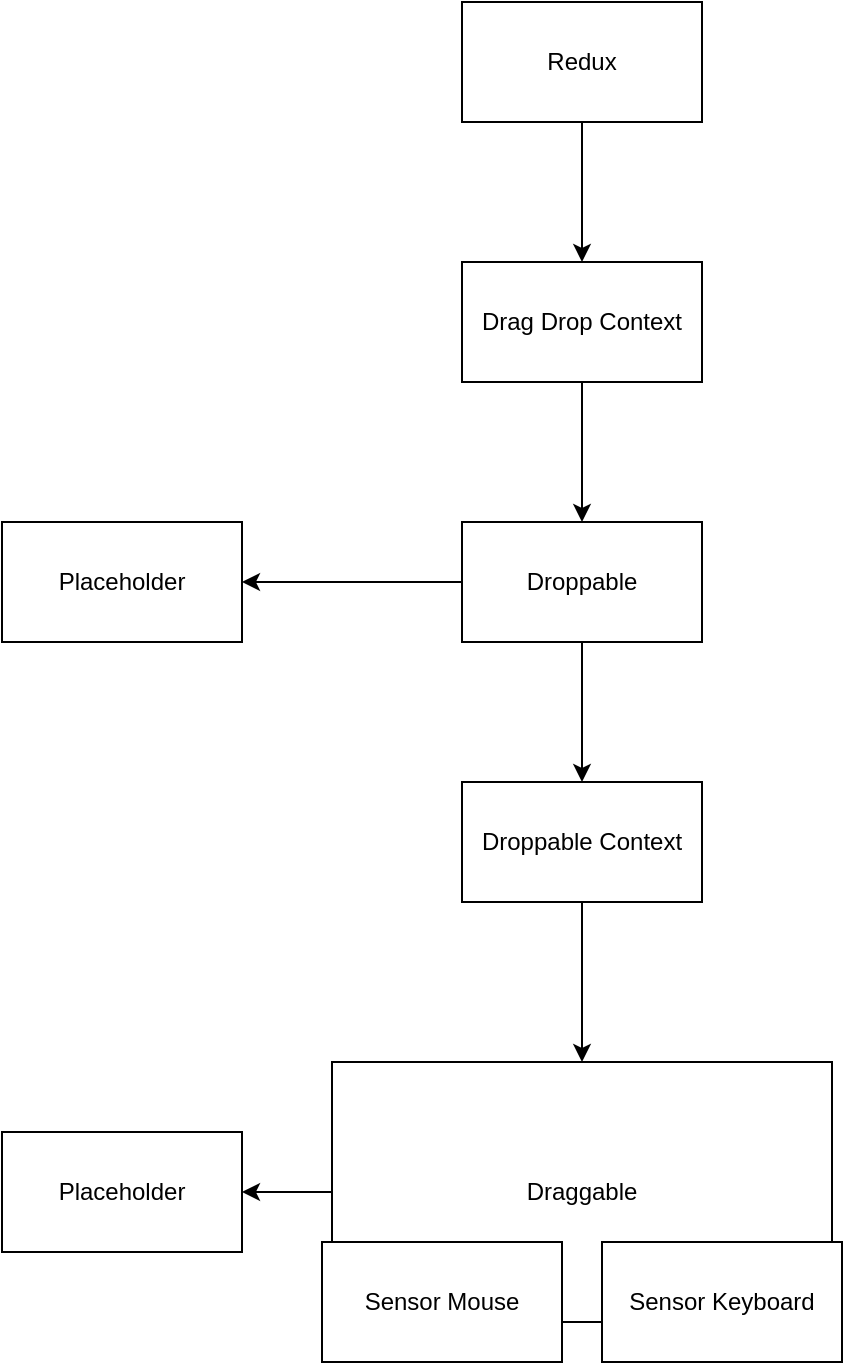 <mxfile version="23.1.6" type="device">
  <diagram name="Page-1" id="IHNb5SA6H4IKDgh-Pkjv">
    <mxGraphModel dx="1426" dy="1885" grid="1" gridSize="10" guides="1" tooltips="1" connect="1" arrows="1" fold="1" page="1" pageScale="1" pageWidth="850" pageHeight="1100" math="0" shadow="0">
      <root>
        <mxCell id="0" />
        <mxCell id="1" parent="0" />
        <mxCell id="UtOCRVMRBtRW9U2B3dOC-17" style="edgeStyle=orthogonalEdgeStyle;rounded=0;orthogonalLoop=1;jettySize=auto;html=1;exitX=0;exitY=0.5;exitDx=0;exitDy=0;entryX=1;entryY=0.5;entryDx=0;entryDy=0;" edge="1" parent="1" source="UtOCRVMRBtRW9U2B3dOC-1" target="UtOCRVMRBtRW9U2B3dOC-14">
          <mxGeometry relative="1" as="geometry" />
        </mxCell>
        <mxCell id="UtOCRVMRBtRW9U2B3dOC-1" value="Draggable" style="rounded=0;whiteSpace=wrap;html=1;" vertex="1" parent="1">
          <mxGeometry x="315" y="420" width="250" height="130" as="geometry" />
        </mxCell>
        <mxCell id="UtOCRVMRBtRW9U2B3dOC-2" value="Sensor Mouse" style="rounded=0;whiteSpace=wrap;html=1;" vertex="1" parent="1">
          <mxGeometry x="310" y="510" width="120" height="60" as="geometry" />
        </mxCell>
        <mxCell id="UtOCRVMRBtRW9U2B3dOC-3" value="Sensor Keyboard" style="rounded=0;whiteSpace=wrap;html=1;" vertex="1" parent="1">
          <mxGeometry x="450" y="510" width="120" height="60" as="geometry" />
        </mxCell>
        <mxCell id="UtOCRVMRBtRW9U2B3dOC-7" style="edgeStyle=orthogonalEdgeStyle;rounded=0;orthogonalLoop=1;jettySize=auto;html=1;exitX=0.5;exitY=1;exitDx=0;exitDy=0;entryX=0.5;entryY=0;entryDx=0;entryDy=0;" edge="1" parent="1" source="UtOCRVMRBtRW9U2B3dOC-12" target="UtOCRVMRBtRW9U2B3dOC-1">
          <mxGeometry relative="1" as="geometry" />
        </mxCell>
        <mxCell id="UtOCRVMRBtRW9U2B3dOC-16" style="edgeStyle=orthogonalEdgeStyle;rounded=0;orthogonalLoop=1;jettySize=auto;html=1;exitX=0;exitY=0.5;exitDx=0;exitDy=0;entryX=1;entryY=0.5;entryDx=0;entryDy=0;" edge="1" parent="1" source="UtOCRVMRBtRW9U2B3dOC-6" target="UtOCRVMRBtRW9U2B3dOC-15">
          <mxGeometry relative="1" as="geometry" />
        </mxCell>
        <mxCell id="UtOCRVMRBtRW9U2B3dOC-6" value="Droppable" style="rounded=0;whiteSpace=wrap;html=1;" vertex="1" parent="1">
          <mxGeometry x="380" y="150" width="120" height="60" as="geometry" />
        </mxCell>
        <mxCell id="UtOCRVMRBtRW9U2B3dOC-9" style="edgeStyle=orthogonalEdgeStyle;rounded=0;orthogonalLoop=1;jettySize=auto;html=1;exitX=0.5;exitY=1;exitDx=0;exitDy=0;" edge="1" parent="1" source="UtOCRVMRBtRW9U2B3dOC-8" target="UtOCRVMRBtRW9U2B3dOC-6">
          <mxGeometry relative="1" as="geometry" />
        </mxCell>
        <mxCell id="UtOCRVMRBtRW9U2B3dOC-8" value="Drag Drop Context" style="rounded=0;whiteSpace=wrap;html=1;" vertex="1" parent="1">
          <mxGeometry x="380" y="20" width="120" height="60" as="geometry" />
        </mxCell>
        <mxCell id="UtOCRVMRBtRW9U2B3dOC-11" style="edgeStyle=orthogonalEdgeStyle;rounded=0;orthogonalLoop=1;jettySize=auto;html=1;exitX=0.5;exitY=1;exitDx=0;exitDy=0;entryX=0.5;entryY=0;entryDx=0;entryDy=0;" edge="1" parent="1" source="UtOCRVMRBtRW9U2B3dOC-10" target="UtOCRVMRBtRW9U2B3dOC-8">
          <mxGeometry relative="1" as="geometry" />
        </mxCell>
        <mxCell id="UtOCRVMRBtRW9U2B3dOC-10" value="Redux" style="rounded=0;whiteSpace=wrap;html=1;" vertex="1" parent="1">
          <mxGeometry x="380" y="-110" width="120" height="60" as="geometry" />
        </mxCell>
        <mxCell id="UtOCRVMRBtRW9U2B3dOC-13" value="" style="edgeStyle=orthogonalEdgeStyle;rounded=0;orthogonalLoop=1;jettySize=auto;html=1;exitX=0.5;exitY=1;exitDx=0;exitDy=0;entryX=0.5;entryY=0;entryDx=0;entryDy=0;" edge="1" parent="1" source="UtOCRVMRBtRW9U2B3dOC-6" target="UtOCRVMRBtRW9U2B3dOC-12">
          <mxGeometry relative="1" as="geometry">
            <mxPoint x="440" y="200" as="sourcePoint" />
            <mxPoint x="440" y="400" as="targetPoint" />
          </mxGeometry>
        </mxCell>
        <mxCell id="UtOCRVMRBtRW9U2B3dOC-12" value="Droppable Context" style="rounded=0;whiteSpace=wrap;html=1;" vertex="1" parent="1">
          <mxGeometry x="380" y="280" width="120" height="60" as="geometry" />
        </mxCell>
        <mxCell id="UtOCRVMRBtRW9U2B3dOC-14" value="Placeholder" style="rounded=0;whiteSpace=wrap;html=1;" vertex="1" parent="1">
          <mxGeometry x="150" y="455" width="120" height="60" as="geometry" />
        </mxCell>
        <mxCell id="UtOCRVMRBtRW9U2B3dOC-15" value="Placeholder" style="rounded=0;whiteSpace=wrap;html=1;" vertex="1" parent="1">
          <mxGeometry x="150" y="150" width="120" height="60" as="geometry" />
        </mxCell>
      </root>
    </mxGraphModel>
  </diagram>
</mxfile>
